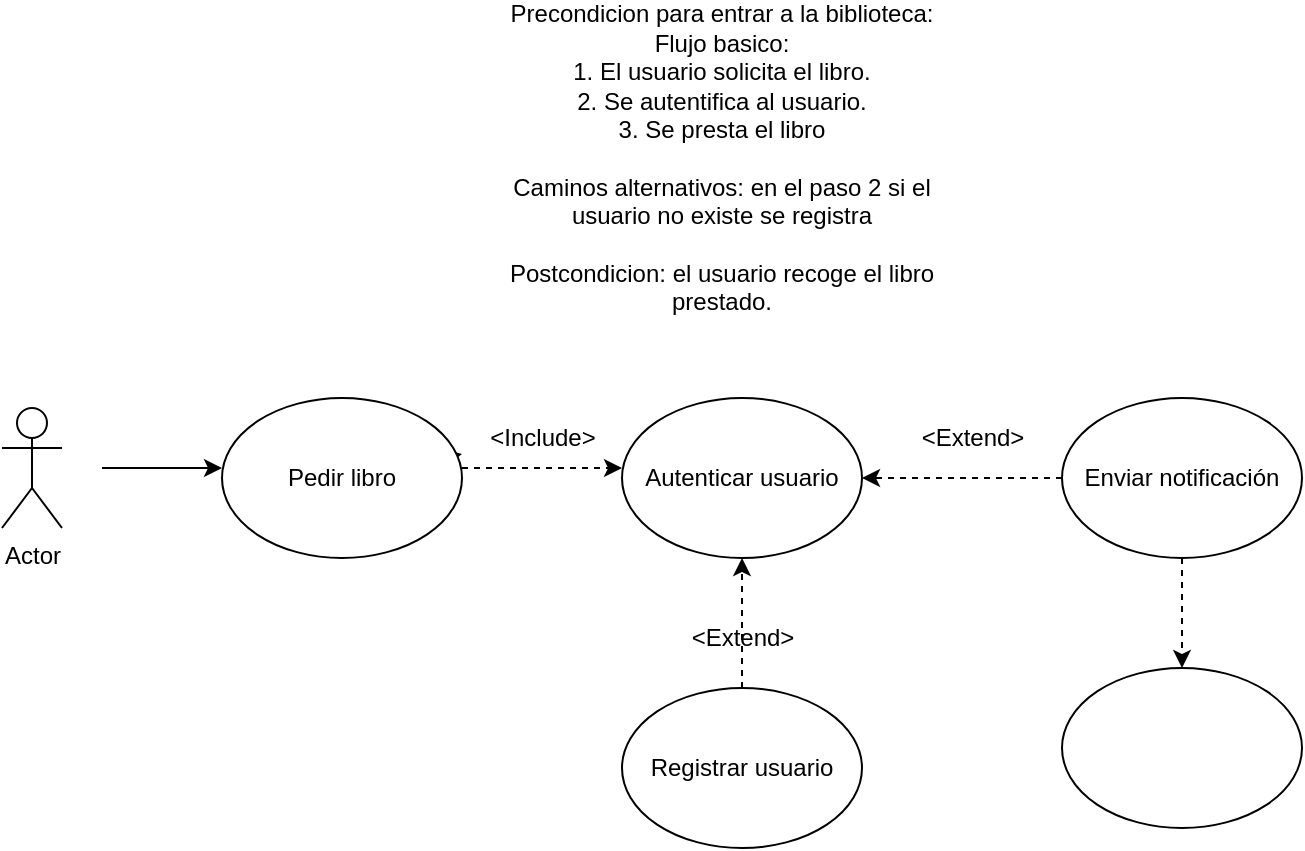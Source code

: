 <mxfile>
    <diagram id="cfQ-wJBjLqdVx_3Q1LGs" name="Page-1">
        <mxGraphModel dx="1002" dy="563" grid="1" gridSize="10" guides="1" tooltips="1" connect="1" arrows="1" fold="1" page="1" pageScale="1" pageWidth="2339" pageHeight="3300" math="0" shadow="0">
            <root>
                <mxCell id="0"/>
                <mxCell id="1" parent="0"/>
                <mxCell id="2" value="Actor" style="shape=umlActor;verticalLabelPosition=bottom;verticalAlign=top;html=1;outlineConnect=0;" vertex="1" parent="1">
                    <mxGeometry x="150" y="250" width="30" height="60" as="geometry"/>
                </mxCell>
                <mxCell id="7" value="" style="endArrow=classic;html=1;" edge="1" parent="1">
                    <mxGeometry width="50" height="50" relative="1" as="geometry">
                        <mxPoint x="200" y="280" as="sourcePoint"/>
                        <mxPoint x="260" y="280" as="targetPoint"/>
                    </mxGeometry>
                </mxCell>
                <mxCell id="16" value="" style="edgeStyle=none;html=1;endArrow=classic;endFill=1;" edge="1" parent="1" source="9" target="12">
                    <mxGeometry relative="1" as="geometry"/>
                </mxCell>
                <mxCell id="9" value="Pedir libro" style="ellipse;whiteSpace=wrap;html=1;" vertex="1" parent="1">
                    <mxGeometry x="260" y="245" width="120" height="80" as="geometry"/>
                </mxCell>
                <mxCell id="10" value="Autenticar usuario" style="ellipse;whiteSpace=wrap;html=1;" vertex="1" parent="1">
                    <mxGeometry x="460" y="245" width="120" height="80" as="geometry"/>
                </mxCell>
                <mxCell id="12" value="&amp;lt;Include&amp;gt;" style="text;html=1;align=center;verticalAlign=middle;resizable=0;points=[];autosize=1;strokeColor=none;fillColor=none;" vertex="1" parent="1">
                    <mxGeometry x="380" y="250" width="80" height="30" as="geometry"/>
                </mxCell>
                <mxCell id="14" value="" style="endArrow=classic;dashed=1;html=1;endFill=1;entryX=0;entryY=0.438;entryDx=0;entryDy=0;entryPerimeter=0;exitX=1;exitY=0.438;exitDx=0;exitDy=0;exitPerimeter=0;" edge="1" parent="1" source="9" target="10">
                    <mxGeometry width="50" height="50" relative="1" as="geometry">
                        <mxPoint x="380" y="275" as="sourcePoint"/>
                        <mxPoint x="430" y="225" as="targetPoint"/>
                    </mxGeometry>
                </mxCell>
                <mxCell id="25" value="" style="edgeStyle=none;html=1;endArrow=classic;endFill=1;entryX=1;entryY=0.5;entryDx=0;entryDy=0;dashed=1;" edge="1" parent="1" source="17" target="10">
                    <mxGeometry relative="1" as="geometry"/>
                </mxCell>
                <mxCell id="28" value="" style="edgeStyle=none;html=1;dashed=1;endArrow=classic;endFill=1;" edge="1" parent="1" source="17" target="27">
                    <mxGeometry relative="1" as="geometry"/>
                </mxCell>
                <mxCell id="17" value="Enviar notificación" style="ellipse;whiteSpace=wrap;html=1;" vertex="1" parent="1">
                    <mxGeometry x="680" y="245" width="120" height="80" as="geometry"/>
                </mxCell>
                <mxCell id="18" value="Registrar usuario" style="ellipse;whiteSpace=wrap;html=1;" vertex="1" parent="1">
                    <mxGeometry x="460" y="390" width="120" height="80" as="geometry"/>
                </mxCell>
                <mxCell id="19" value="" style="endArrow=classic;dashed=1;html=1;endFill=1;entryX=0.5;entryY=1;entryDx=0;entryDy=0;exitX=0.5;exitY=0;exitDx=0;exitDy=0;" edge="1" parent="1" source="18" target="10">
                    <mxGeometry width="50" height="50" relative="1" as="geometry">
                        <mxPoint x="470" y="350.0" as="sourcePoint"/>
                        <mxPoint x="550" y="350.0" as="targetPoint"/>
                    </mxGeometry>
                </mxCell>
                <mxCell id="20" value="&amp;lt;Extend&amp;gt;" style="text;html=1;align=center;verticalAlign=middle;resizable=0;points=[];autosize=1;strokeColor=none;fillColor=none;" vertex="1" parent="1">
                    <mxGeometry x="485" y="350" width="70" height="30" as="geometry"/>
                </mxCell>
                <mxCell id="21" value="&amp;lt;Extend&amp;gt;" style="text;html=1;align=center;verticalAlign=middle;resizable=0;points=[];autosize=1;strokeColor=none;fillColor=none;" vertex="1" parent="1">
                    <mxGeometry x="600" y="250" width="70" height="30" as="geometry"/>
                </mxCell>
                <mxCell id="26" value="Precondicion para entrar a la biblioteca:&lt;br&gt;Flujo basico:&lt;br&gt;1. El usuario solicita el libro.&lt;br&gt;2. Se autentifica al usuario.&lt;br&gt;3. Se presta el libro&lt;br&gt;&lt;br&gt;Caminos alternativos: en el paso 2 si el usuario no existe se registra&lt;br&gt;&lt;br&gt;Postcondicion: el usuario recoge el libro prestado." style="text;html=1;strokeColor=none;fillColor=none;align=center;verticalAlign=middle;whiteSpace=wrap;rounded=0;" vertex="1" parent="1">
                    <mxGeometry x="400" y="90" width="220" height="70" as="geometry"/>
                </mxCell>
                <mxCell id="27" value="" style="ellipse;whiteSpace=wrap;html=1;" vertex="1" parent="1">
                    <mxGeometry x="680" y="380" width="120" height="80" as="geometry"/>
                </mxCell>
            </root>
        </mxGraphModel>
    </diagram>
</mxfile>